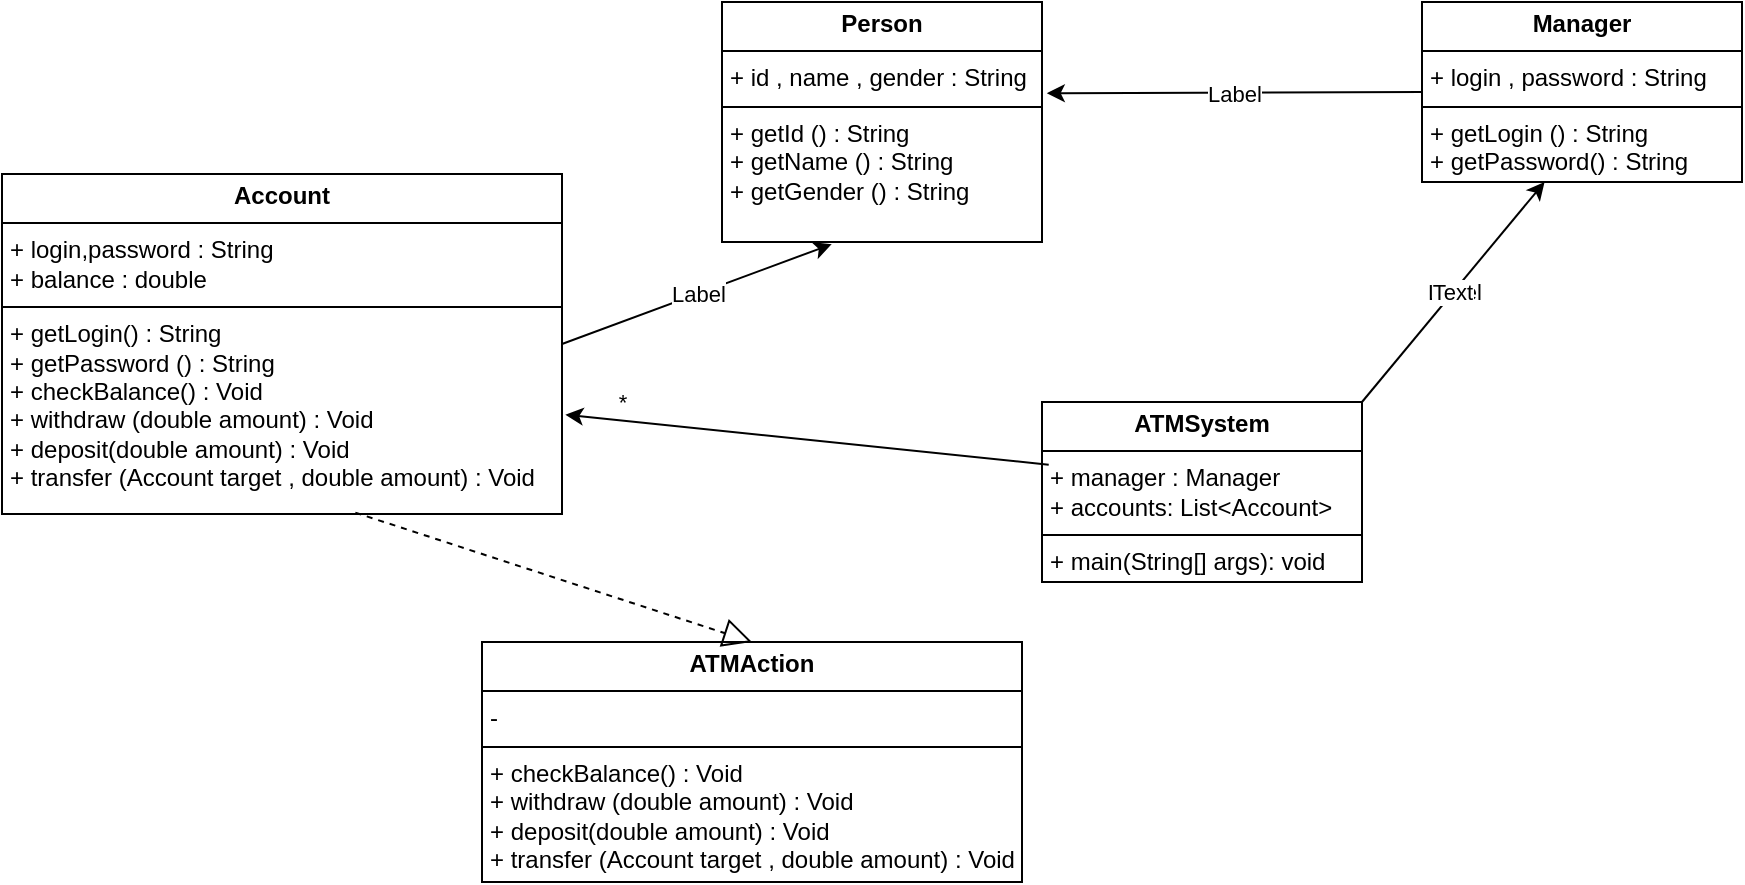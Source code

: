 <mxfile version="25.0.3">
  <diagram name="หน้า-1" id="EBqGZt-KyOaUBUIel9uA">
    <mxGraphModel dx="2048" dy="1821" grid="1" gridSize="10" guides="1" tooltips="1" connect="1" arrows="1" fold="1" page="1" pageScale="1" pageWidth="827" pageHeight="1169" math="0" shadow="0">
      <root>
        <mxCell id="0" />
        <mxCell id="1" parent="0" />
        <mxCell id="pj323ngQMiUE99nlOLwV-1" value="&lt;p style=&quot;margin:0px;margin-top:4px;text-align:center;&quot;&gt;&lt;b&gt;Person&lt;/b&gt;&lt;/p&gt;&lt;hr size=&quot;1&quot; style=&quot;border-style:solid;&quot;&gt;&lt;p style=&quot;margin:0px;margin-left:4px;&quot;&gt;+ id , name , gender : String&lt;/p&gt;&lt;hr size=&quot;1&quot; style=&quot;border-style:solid;&quot;&gt;&lt;p style=&quot;margin:0px;margin-left:4px;&quot;&gt;+ getId () : String&lt;/p&gt;&lt;p style=&quot;margin:0px;margin-left:4px;&quot;&gt;+ getName () : String&lt;/p&gt;&lt;p style=&quot;margin:0px;margin-left:4px;&quot;&gt;+ getGender () : String&lt;/p&gt;" style="verticalAlign=top;align=left;overflow=fill;html=1;whiteSpace=wrap;" parent="1" vertex="1">
          <mxGeometry x="70" y="-840" width="160" height="120" as="geometry" />
        </mxCell>
        <mxCell id="PssCYm4mv6PHotVM2z-Q-1" value="&lt;p style=&quot;margin:0px;margin-top:4px;text-align:center;&quot;&gt;&lt;b&gt;Manager&lt;/b&gt;&lt;/p&gt;&lt;hr size=&quot;1&quot; style=&quot;border-style:solid;&quot;&gt;&lt;p style=&quot;margin:0px;margin-left:4px;&quot;&gt;+ login , password : String&lt;/p&gt;&lt;hr size=&quot;1&quot; style=&quot;border-style:solid;&quot;&gt;&lt;p style=&quot;margin:0px;margin-left:4px;&quot;&gt;+ getLogin () : String&lt;/p&gt;&lt;p style=&quot;margin:0px;margin-left:4px;&quot;&gt;+ getPassword() : String&lt;/p&gt;" style="verticalAlign=top;align=left;overflow=fill;html=1;whiteSpace=wrap;" parent="1" vertex="1">
          <mxGeometry x="420" y="-840" width="160" height="90" as="geometry" />
        </mxCell>
        <mxCell id="PssCYm4mv6PHotVM2z-Q-2" value="&lt;p style=&quot;margin:0px;margin-top:4px;text-align:center;&quot;&gt;&lt;b&gt;Account&lt;/b&gt;&lt;/p&gt;&lt;hr size=&quot;1&quot; style=&quot;border-style:solid;&quot;&gt;&lt;p style=&quot;margin:0px;margin-left:4px;&quot;&gt;+ login,password : String&lt;/p&gt;&lt;p style=&quot;margin:0px;margin-left:4px;&quot;&gt;+ balance : double&amp;nbsp;&lt;/p&gt;&lt;hr size=&quot;1&quot; style=&quot;border-style:solid;&quot;&gt;&lt;p style=&quot;margin:0px;margin-left:4px;&quot;&gt;+ getLogin() : String&amp;nbsp;&lt;/p&gt;&lt;p style=&quot;margin:0px;margin-left:4px;&quot;&gt;+ getPassword () : String&amp;nbsp;&lt;/p&gt;&lt;p style=&quot;margin:0px;margin-left:4px;&quot;&gt;+ checkBalance() : Void&amp;nbsp;&lt;/p&gt;&lt;p style=&quot;margin:0px;margin-left:4px;&quot;&gt;+ withdraw (double amount) : Void&lt;/p&gt;&lt;p style=&quot;margin:0px;margin-left:4px;&quot;&gt;+ deposit(double amount) : Void&lt;/p&gt;&lt;p style=&quot;margin:0px;margin-left:4px;&quot;&gt;+ transfer (Account target , double amount) : Void&lt;/p&gt;" style="verticalAlign=top;align=left;overflow=fill;html=1;whiteSpace=wrap;" parent="1" vertex="1">
          <mxGeometry x="-290" y="-754" width="280" height="170" as="geometry" />
        </mxCell>
        <mxCell id="Qo5oytNORhlPNxn21TGo-1" value="&lt;p style=&quot;margin:0px;margin-top:4px;text-align:center;&quot;&gt;&lt;b&gt;ATMAction&lt;/b&gt;&lt;/p&gt;&lt;hr size=&quot;1&quot; style=&quot;border-style:solid;&quot;&gt;&lt;p style=&quot;margin:0px;margin-left:4px;&quot;&gt;-&lt;/p&gt;&lt;hr size=&quot;1&quot; style=&quot;border-style:solid;&quot;&gt;&lt;p style=&quot;margin:0px;margin-left:4px;&quot;&gt;+&amp;nbsp;&lt;span style=&quot;background-color: initial;&quot;&gt;checkBalance() : Void&amp;nbsp;&lt;/span&gt;&lt;/p&gt;&lt;p style=&quot;--tw-border-spacing-x: 0; --tw-border-spacing-y: 0; --tw-translate-x: 0; --tw-translate-y: 0; --tw-rotate: 0; --tw-skew-x: 0; --tw-skew-y: 0; --tw-scale-x: 1; --tw-scale-y: 1; --tw-pan-x: ; --tw-pan-y: ; --tw-pinch-zoom: ; --tw-scroll-snap-strictness: proximity; --tw-ordinal: ; --tw-slashed-zero: ; --tw-numeric-figure: ; --tw-numeric-spacing: ; --tw-numeric-fraction: ; --tw-ring-inset: ; --tw-ring-offset-width: 0px; --tw-ring-offset-color: #fff; --tw-ring-color: rgb(59 130 246 / .5); --tw-ring-offset-shadow: 0 0 #0000; --tw-ring-shadow: 0 0 #0000; --tw-shadow: 0 0 #0000; --tw-shadow-colored: 0 0 #0000; --tw-blur: ; --tw-brightness: ; --tw-contrast: ; --tw-grayscale: ; --tw-hue-rotate: ; --tw-invert: ; --tw-saturate: ; --tw-sepia: ; --tw-drop-shadow: ; --tw-backdrop-blur: ; --tw-backdrop-brightness: ; --tw-backdrop-contrast: ; --tw-backdrop-grayscale: ; --tw-backdrop-hue-rotate: ; --tw-backdrop-invert: ; --tw-backdrop-opacity: ; --tw-backdrop-saturate: ; --tw-backdrop-sepia: ; margin: 0px 0px 0px 4px;&quot;&gt;+ withdraw (double amount) : Void&lt;/p&gt;&lt;p style=&quot;--tw-border-spacing-x: 0; --tw-border-spacing-y: 0; --tw-translate-x: 0; --tw-translate-y: 0; --tw-rotate: 0; --tw-skew-x: 0; --tw-skew-y: 0; --tw-scale-x: 1; --tw-scale-y: 1; --tw-pan-x: ; --tw-pan-y: ; --tw-pinch-zoom: ; --tw-scroll-snap-strictness: proximity; --tw-ordinal: ; --tw-slashed-zero: ; --tw-numeric-figure: ; --tw-numeric-spacing: ; --tw-numeric-fraction: ; --tw-ring-inset: ; --tw-ring-offset-width: 0px; --tw-ring-offset-color: #fff; --tw-ring-color: rgb(59 130 246 / .5); --tw-ring-offset-shadow: 0 0 #0000; --tw-ring-shadow: 0 0 #0000; --tw-shadow: 0 0 #0000; --tw-shadow-colored: 0 0 #0000; --tw-blur: ; --tw-brightness: ; --tw-contrast: ; --tw-grayscale: ; --tw-hue-rotate: ; --tw-invert: ; --tw-saturate: ; --tw-sepia: ; --tw-drop-shadow: ; --tw-backdrop-blur: ; --tw-backdrop-brightness: ; --tw-backdrop-contrast: ; --tw-backdrop-grayscale: ; --tw-backdrop-hue-rotate: ; --tw-backdrop-invert: ; --tw-backdrop-opacity: ; --tw-backdrop-saturate: ; --tw-backdrop-sepia: ; margin: 0px 0px 0px 4px;&quot;&gt;+ deposit(double amount) : Void&lt;/p&gt;&lt;p style=&quot;--tw-border-spacing-x: 0; --tw-border-spacing-y: 0; --tw-translate-x: 0; --tw-translate-y: 0; --tw-rotate: 0; --tw-skew-x: 0; --tw-skew-y: 0; --tw-scale-x: 1; --tw-scale-y: 1; --tw-pan-x: ; --tw-pan-y: ; --tw-pinch-zoom: ; --tw-scroll-snap-strictness: proximity; --tw-ordinal: ; --tw-slashed-zero: ; --tw-numeric-figure: ; --tw-numeric-spacing: ; --tw-numeric-fraction: ; --tw-ring-inset: ; --tw-ring-offset-width: 0px; --tw-ring-offset-color: #fff; --tw-ring-color: rgb(59 130 246 / .5); --tw-ring-offset-shadow: 0 0 #0000; --tw-ring-shadow: 0 0 #0000; --tw-shadow: 0 0 #0000; --tw-shadow-colored: 0 0 #0000; --tw-blur: ; --tw-brightness: ; --tw-contrast: ; --tw-grayscale: ; --tw-hue-rotate: ; --tw-invert: ; --tw-saturate: ; --tw-sepia: ; --tw-drop-shadow: ; --tw-backdrop-blur: ; --tw-backdrop-brightness: ; --tw-backdrop-contrast: ; --tw-backdrop-grayscale: ; --tw-backdrop-hue-rotate: ; --tw-backdrop-invert: ; --tw-backdrop-opacity: ; --tw-backdrop-saturate: ; --tw-backdrop-sepia: ; margin: 0px 0px 0px 4px;&quot;&gt;+ transfer (Account target , double amount) : Void&lt;/p&gt;" style="verticalAlign=top;align=left;overflow=fill;html=1;whiteSpace=wrap;" vertex="1" parent="1">
          <mxGeometry x="-50" y="-520" width="270" height="120" as="geometry" />
        </mxCell>
        <mxCell id="Qo5oytNORhlPNxn21TGo-2" value="&lt;p style=&quot;margin:0px;margin-top:4px;text-align:center;&quot;&gt;&lt;b&gt;ATMSystem&lt;/b&gt;&lt;/p&gt;&lt;hr size=&quot;1&quot; style=&quot;border-style:solid;&quot;&gt;&lt;p style=&quot;margin:0px;margin-left:4px;&quot;&gt;+ manager : Manager&lt;/p&gt;&lt;p style=&quot;margin:0px;margin-left:4px;&quot;&gt;+&amp;nbsp;accounts: List&amp;lt;Account&amp;gt;&lt;/p&gt;&lt;hr size=&quot;1&quot; style=&quot;border-style:solid;&quot;&gt;&lt;p style=&quot;margin:0px;margin-left:4px;&quot;&gt;+&amp;nbsp;main(String[] args): void&amp;nbsp;&lt;/p&gt;&lt;p style=&quot;margin:0px;margin-left:4px;&quot;&gt;&lt;br&gt;&lt;/p&gt;" style="verticalAlign=top;align=left;overflow=fill;html=1;whiteSpace=wrap;" vertex="1" parent="1">
          <mxGeometry x="230" y="-640" width="160" height="90" as="geometry" />
        </mxCell>
        <mxCell id="Qo5oytNORhlPNxn21TGo-3" value="" style="endArrow=block;dashed=1;endFill=0;endSize=12;html=1;rounded=0;exitX=0.631;exitY=0.996;exitDx=0;exitDy=0;entryX=0.5;entryY=0;entryDx=0;entryDy=0;exitPerimeter=0;" edge="1" parent="1" source="PssCYm4mv6PHotVM2z-Q-2" target="Qo5oytNORhlPNxn21TGo-1">
          <mxGeometry width="160" relative="1" as="geometry">
            <mxPoint x="-50" y="-620" as="sourcePoint" />
            <mxPoint x="130" y="-700" as="targetPoint" />
          </mxGeometry>
        </mxCell>
        <mxCell id="Qo5oytNORhlPNxn21TGo-4" value="" style="endArrow=classic;html=1;rounded=0;exitX=0;exitY=0.5;exitDx=0;exitDy=0;entryX=1.015;entryY=0.38;entryDx=0;entryDy=0;entryPerimeter=0;" edge="1" parent="1" source="PssCYm4mv6PHotVM2z-Q-1" target="pj323ngQMiUE99nlOLwV-1">
          <mxGeometry relative="1" as="geometry">
            <mxPoint x="250" y="-770" as="sourcePoint" />
            <mxPoint x="350" y="-770" as="targetPoint" />
          </mxGeometry>
        </mxCell>
        <mxCell id="Qo5oytNORhlPNxn21TGo-5" value="Label" style="edgeLabel;resizable=0;html=1;;align=center;verticalAlign=middle;" connectable="0" vertex="1" parent="Qo5oytNORhlPNxn21TGo-4">
          <mxGeometry relative="1" as="geometry" />
        </mxCell>
        <mxCell id="Qo5oytNORhlPNxn21TGo-6" value="" style="endArrow=classic;html=1;rounded=0;exitX=1;exitY=0.5;exitDx=0;exitDy=0;entryX=0.343;entryY=1.009;entryDx=0;entryDy=0;entryPerimeter=0;" edge="1" parent="1" source="PssCYm4mv6PHotVM2z-Q-2" target="pj323ngQMiUE99nlOLwV-1">
          <mxGeometry relative="1" as="geometry">
            <mxPoint x="70" y="-620" as="sourcePoint" />
            <mxPoint x="170" y="-620" as="targetPoint" />
          </mxGeometry>
        </mxCell>
        <mxCell id="Qo5oytNORhlPNxn21TGo-7" value="Label" style="edgeLabel;resizable=0;html=1;;align=center;verticalAlign=middle;" connectable="0" vertex="1" parent="Qo5oytNORhlPNxn21TGo-6">
          <mxGeometry relative="1" as="geometry" />
        </mxCell>
        <mxCell id="Qo5oytNORhlPNxn21TGo-8" value="" style="endArrow=classic;html=1;rounded=0;entryX=1.006;entryY=0.708;entryDx=0;entryDy=0;entryPerimeter=0;exitX=0.021;exitY=0.348;exitDx=0;exitDy=0;exitPerimeter=0;" edge="1" parent="1" source="Qo5oytNORhlPNxn21TGo-2" target="PssCYm4mv6PHotVM2z-Q-2">
          <mxGeometry relative="1" as="geometry">
            <mxPoint x="80" y="-600" as="sourcePoint" />
            <mxPoint x="180" y="-600" as="targetPoint" />
          </mxGeometry>
        </mxCell>
        <mxCell id="Qo5oytNORhlPNxn21TGo-9" value="*" style="edgeLabel;resizable=0;html=1;;align=center;verticalAlign=middle;" connectable="0" vertex="1" parent="Qo5oytNORhlPNxn21TGo-8">
          <mxGeometry relative="1" as="geometry">
            <mxPoint x="-93" y="-19" as="offset" />
          </mxGeometry>
        </mxCell>
        <mxCell id="Qo5oytNORhlPNxn21TGo-10" value="" style="endArrow=classic;html=1;rounded=0;entryX=0.383;entryY=1;entryDx=0;entryDy=0;entryPerimeter=0;" edge="1" parent="1" target="PssCYm4mv6PHotVM2z-Q-1">
          <mxGeometry relative="1" as="geometry">
            <mxPoint x="390" y="-640" as="sourcePoint" />
            <mxPoint x="490" y="-640" as="targetPoint" />
          </mxGeometry>
        </mxCell>
        <mxCell id="Qo5oytNORhlPNxn21TGo-11" value="Label" style="edgeLabel;resizable=0;html=1;;align=center;verticalAlign=middle;" connectable="0" vertex="1" parent="Qo5oytNORhlPNxn21TGo-10">
          <mxGeometry relative="1" as="geometry" />
        </mxCell>
        <mxCell id="Qo5oytNORhlPNxn21TGo-12" value="Text" style="edgeLabel;html=1;align=center;verticalAlign=middle;resizable=0;points=[];" vertex="1" connectable="0" parent="Qo5oytNORhlPNxn21TGo-10">
          <mxGeometry x="-0.014" y="1" relative="1" as="geometry">
            <mxPoint as="offset" />
          </mxGeometry>
        </mxCell>
      </root>
    </mxGraphModel>
  </diagram>
</mxfile>
